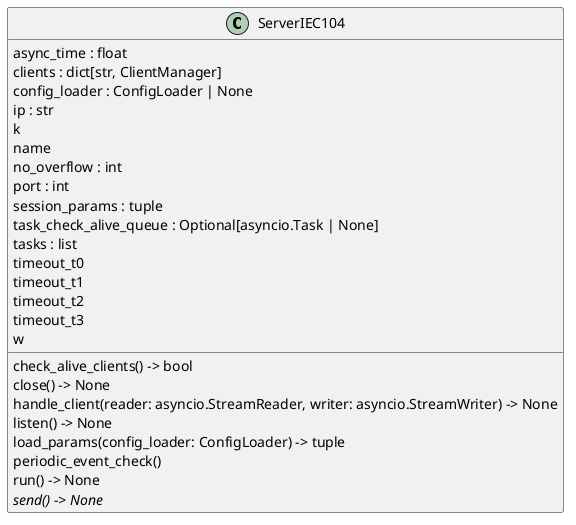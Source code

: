 @startuml ServerIEC104
set namespaceSeparator none
class "ServerIEC104" as main.ServerIEC104 {
  async_time : float
  clients : dict[str, ClientManager]
  config_loader : ConfigLoader | None
  ip : str
  k
  name
  no_overflow : int
  port : int
  session_params : tuple
  task_check_alive_queue : Optional[asyncio.Task | None]
  tasks : list
  timeout_t0
  timeout_t1
  timeout_t2
  timeout_t3
  w
  check_alive_clients() -> bool
  close() -> None
  handle_client(reader: asyncio.StreamReader, writer: asyncio.StreamWriter) -> None
  listen() -> None
  load_params(config_loader: ConfigLoader) -> tuple
  periodic_event_check()
  run() -> None
  {abstract}send() -> None
}
@enduml
